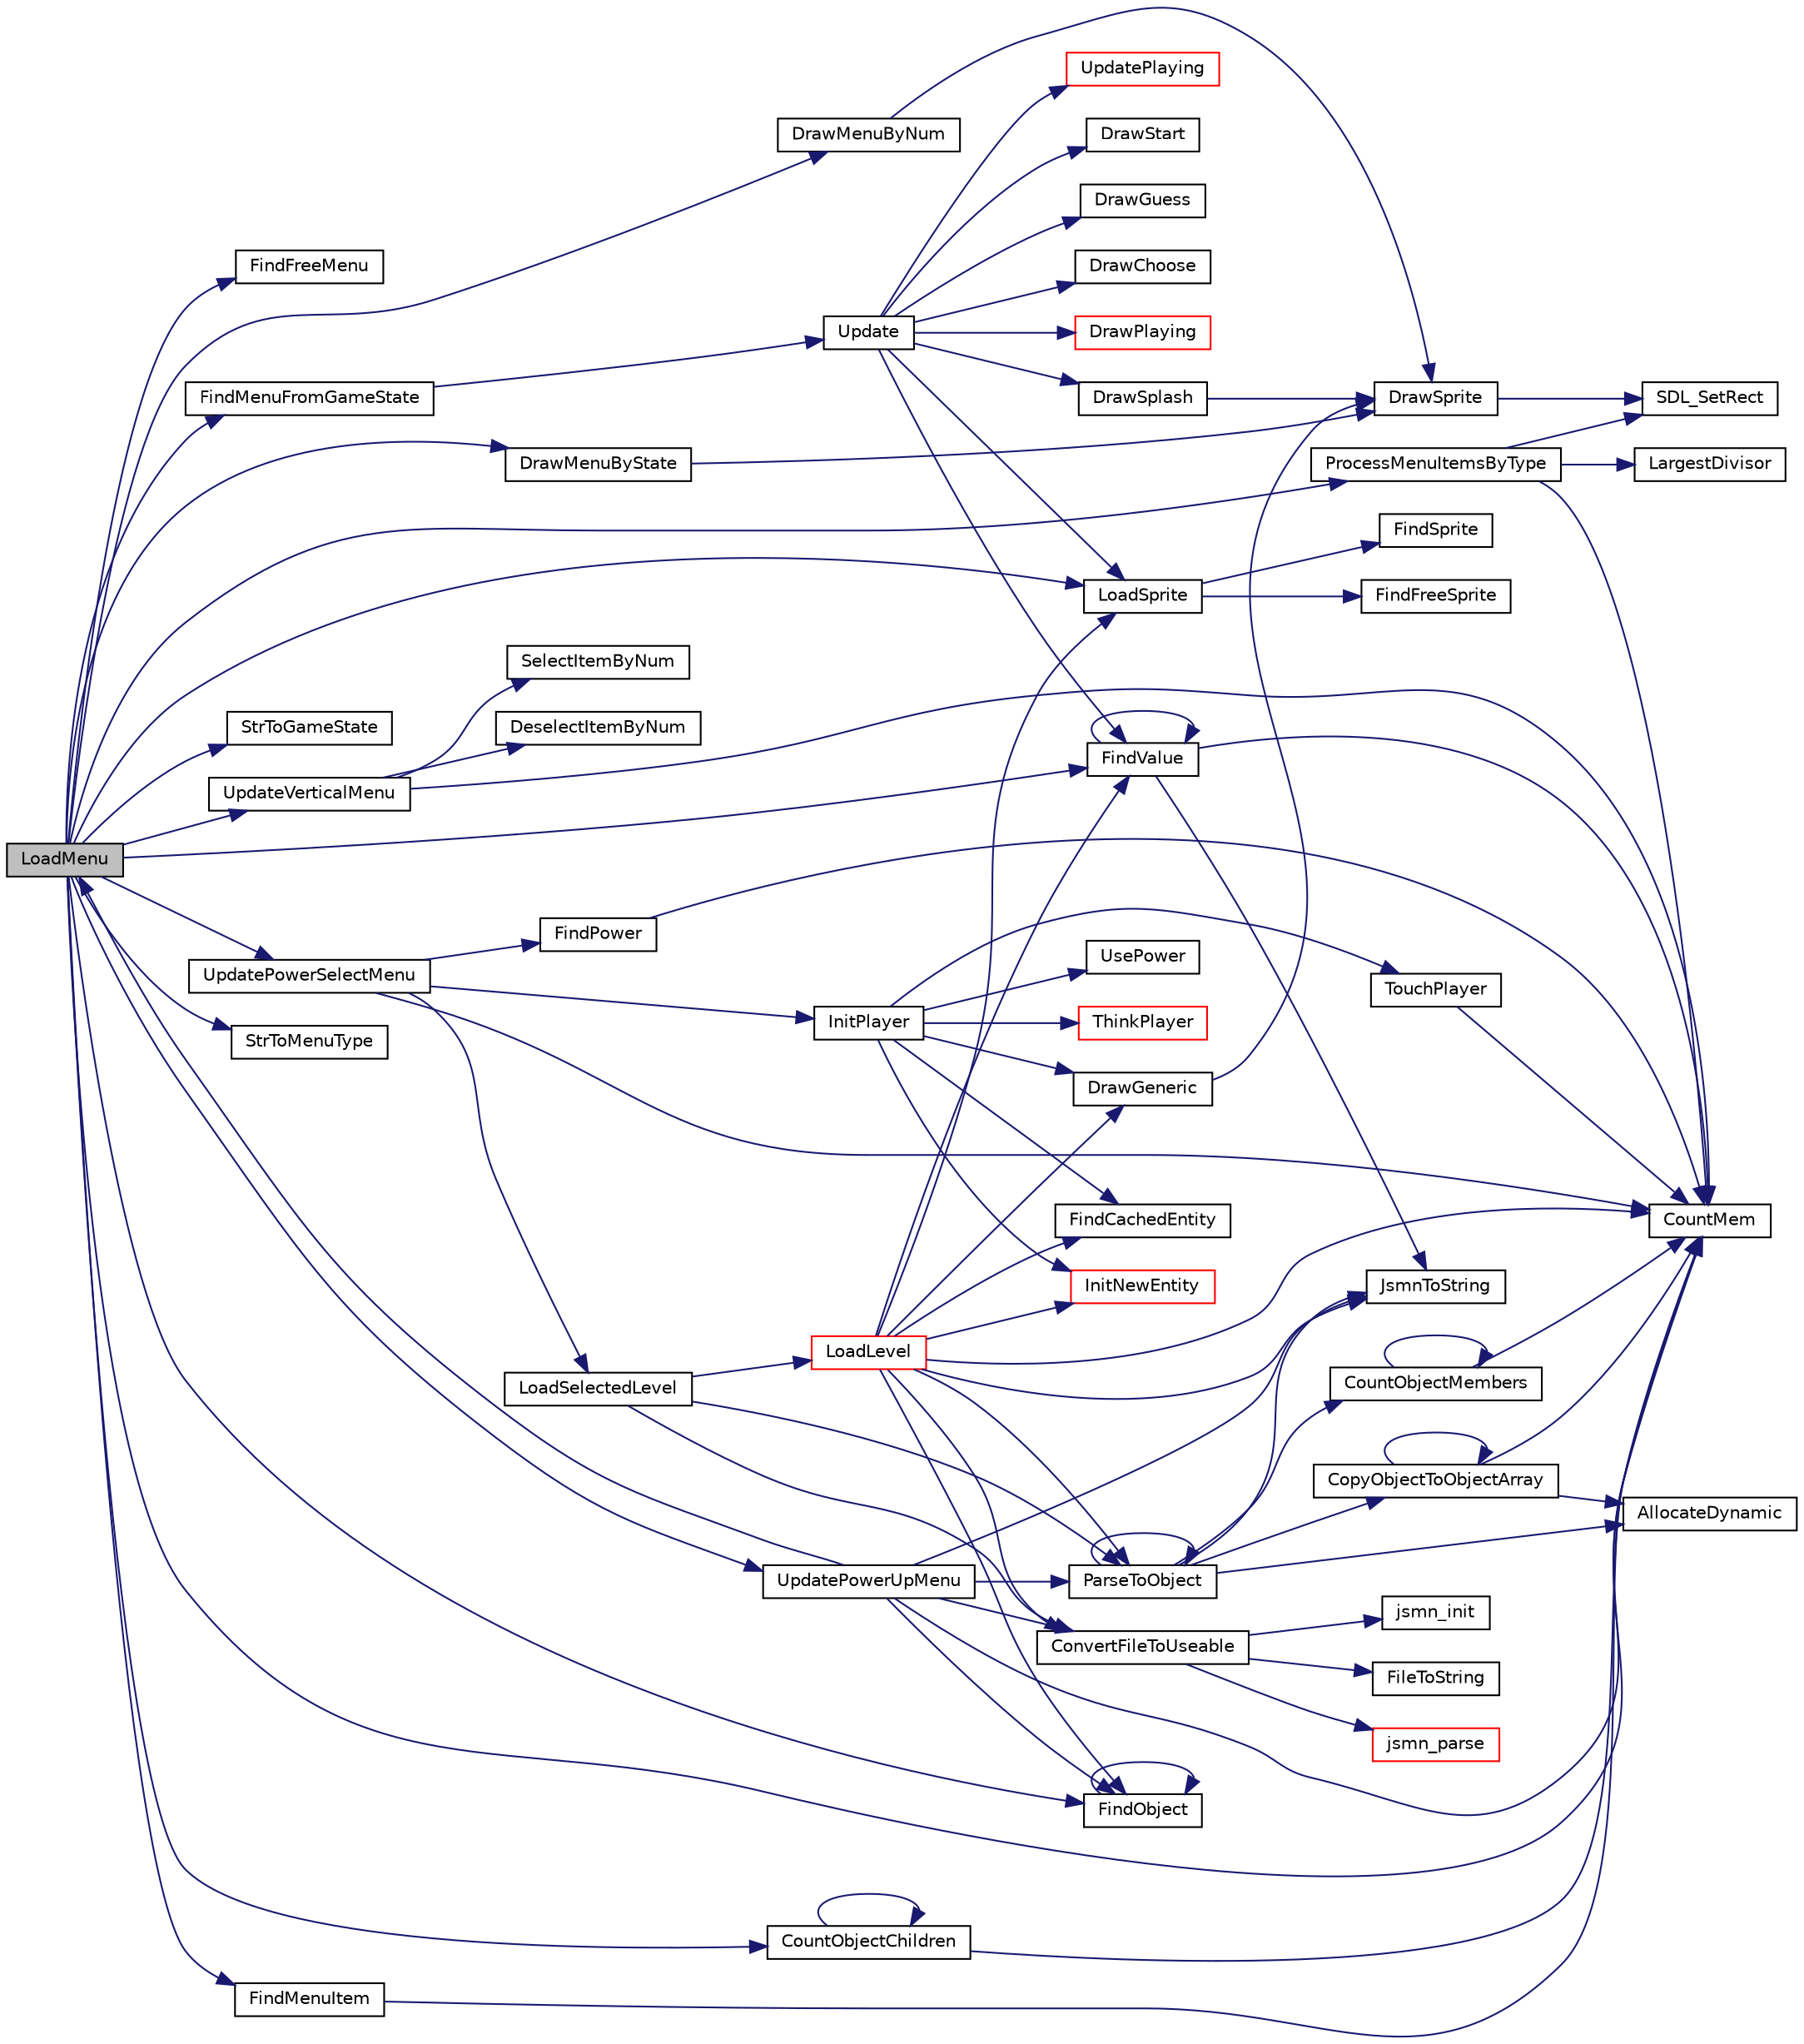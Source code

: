 digraph "LoadMenu"
{
  edge [fontname="Helvetica",fontsize="10",labelfontname="Helvetica",labelfontsize="10"];
  node [fontname="Helvetica",fontsize="10",shape=record];
  rankdir="LR";
  Node1 [label="LoadMenu",height=0.2,width=0.4,color="black", fillcolor="grey75", style="filled", fontcolor="black"];
  Node1 -> Node2 [color="midnightblue",fontsize="10",style="solid",fontname="Helvetica"];
  Node2 [label="FindFreeMenu",height=0.2,width=0.4,color="black", fillcolor="white", style="filled",URL="$menu_8c.html#a7cb8c357e2b15b9a01f236ff19382427"];
  Node1 -> Node3 [color="midnightblue",fontsize="10",style="solid",fontname="Helvetica"];
  Node3 [label="FindObject",height=0.2,width=0.4,color="black", fillcolor="white", style="filled",URL="$parseobject_8c.html#a0d7610fbd167c6f81519e6ab3403e3bd"];
  Node3 -> Node3 [color="midnightblue",fontsize="10",style="solid",fontname="Helvetica"];
  Node1 -> Node4 [color="midnightblue",fontsize="10",style="solid",fontname="Helvetica"];
  Node4 [label="FindValue",height=0.2,width=0.4,color="black", fillcolor="white", style="filled",URL="$mystrings_8c.html#ac183085aec4f8b1867b5737aacb9c37f"];
  Node4 -> Node5 [color="midnightblue",fontsize="10",style="solid",fontname="Helvetica"];
  Node5 [label="CountMem",height=0.2,width=0.4,color="black", fillcolor="white", style="filled",URL="$globals_8h.html#ab5272b6a1f2bf961c7534ec91a243715"];
  Node4 -> Node6 [color="midnightblue",fontsize="10",style="solid",fontname="Helvetica"];
  Node6 [label="JsmnToString",height=0.2,width=0.4,color="black", fillcolor="white", style="filled",URL="$mystrings_8c.html#a78d7d9580e10b30e6409ebfeb29e5cfe"];
  Node4 -> Node4 [color="midnightblue",fontsize="10",style="solid",fontname="Helvetica"];
  Node1 -> Node7 [color="midnightblue",fontsize="10",style="solid",fontname="Helvetica"];
  Node7 [label="LoadSprite",height=0.2,width=0.4,color="black", fillcolor="white", style="filled",URL="$graphics_8c.html#a9ef47fe758affb875f01b07e551513c7"];
  Node7 -> Node8 [color="midnightblue",fontsize="10",style="solid",fontname="Helvetica"];
  Node8 [label="FindSprite",height=0.2,width=0.4,color="black", fillcolor="white", style="filled",URL="$graphics_8c.html#af4c49239d2f0e5306964c66be9553832"];
  Node7 -> Node9 [color="midnightblue",fontsize="10",style="solid",fontname="Helvetica"];
  Node9 [label="FindFreeSprite",height=0.2,width=0.4,color="black", fillcolor="white", style="filled",URL="$graphics_8c.html#a88a59e4cda72f43e47b635ed6c6a9f95"];
  Node1 -> Node10 [color="midnightblue",fontsize="10",style="solid",fontname="Helvetica"];
  Node10 [label="CountObjectChildren",height=0.2,width=0.4,color="black", fillcolor="white", style="filled",URL="$parseobject_8c.html#acaa82337937e66fae84e360325cabdc6"];
  Node10 -> Node5 [color="midnightblue",fontsize="10",style="solid",fontname="Helvetica"];
  Node10 -> Node10 [color="midnightblue",fontsize="10",style="solid",fontname="Helvetica"];
  Node1 -> Node11 [color="midnightblue",fontsize="10",style="solid",fontname="Helvetica"];
  Node11 [label="StrToGameState",height=0.2,width=0.4,color="black", fillcolor="white", style="filled",URL="$globals_8h.html#a295e14f293c2d135e244c6b9f417a447"];
  Node1 -> Node5 [color="midnightblue",fontsize="10",style="solid",fontname="Helvetica"];
  Node1 -> Node12 [color="midnightblue",fontsize="10",style="solid",fontname="Helvetica"];
  Node12 [label="FindMenuFromGameState",height=0.2,width=0.4,color="black", fillcolor="white", style="filled",URL="$menu_8c.html#a9cd9b0277a6a4e88c4c065e0efeb6192"];
  Node12 -> Node13 [color="midnightblue",fontsize="10",style="solid",fontname="Helvetica"];
  Node13 [label="Update",height=0.2,width=0.4,color="black", fillcolor="white", style="filled",URL="$game_8c.html#aec0783b5a136e042adcc47bae4fe5291"];
  Node13 -> Node4 [color="midnightblue",fontsize="10",style="solid",fontname="Helvetica"];
  Node13 -> Node7 [color="midnightblue",fontsize="10",style="solid",fontname="Helvetica"];
  Node13 -> Node14 [color="midnightblue",fontsize="10",style="solid",fontname="Helvetica"];
  Node14 [label="UpdatePlaying",height=0.2,width=0.4,color="red", fillcolor="white", style="filled",URL="$game_8c.html#a3ddcf597916a7185f18d493a51684845"];
  Node13 -> Node15 [color="midnightblue",fontsize="10",style="solid",fontname="Helvetica"];
  Node15 [label="DrawSplash",height=0.2,width=0.4,color="black", fillcolor="white", style="filled",URL="$game_8c.html#addfb0717b9d4923ffd6ca6a879a24d8a"];
  Node15 -> Node16 [color="midnightblue",fontsize="10",style="solid",fontname="Helvetica"];
  Node16 [label="DrawSprite",height=0.2,width=0.4,color="black", fillcolor="white", style="filled",URL="$graphics_8c.html#a17fde33b1d856d825920d633285aec6e"];
  Node16 -> Node17 [color="midnightblue",fontsize="10",style="solid",fontname="Helvetica"];
  Node17 [label="SDL_SetRect",height=0.2,width=0.4,color="black", fillcolor="white", style="filled",URL="$graphics_8c.html#af04a9f3481d89afc13d2e2e0a621fad6"];
  Node13 -> Node18 [color="midnightblue",fontsize="10",style="solid",fontname="Helvetica"];
  Node18 [label="DrawStart",height=0.2,width=0.4,color="black", fillcolor="white", style="filled",URL="$game_8c.html#a649bc00af241211bb527b38ea5100f35"];
  Node13 -> Node19 [color="midnightblue",fontsize="10",style="solid",fontname="Helvetica"];
  Node19 [label="DrawGuess",height=0.2,width=0.4,color="black", fillcolor="white", style="filled",URL="$game_8c.html#a3d1af84dd28675b906294f461ba1eacd"];
  Node13 -> Node20 [color="midnightblue",fontsize="10",style="solid",fontname="Helvetica"];
  Node20 [label="DrawChoose",height=0.2,width=0.4,color="black", fillcolor="white", style="filled",URL="$game_8c.html#aa4fdce6f0033a5f2bfc633e9d5edc55a"];
  Node13 -> Node21 [color="midnightblue",fontsize="10",style="solid",fontname="Helvetica"];
  Node21 [label="DrawPlaying",height=0.2,width=0.4,color="red", fillcolor="white", style="filled",URL="$game_8c.html#a3d331e84879ecaad643c10c9b0a74164"];
  Node1 -> Node22 [color="midnightblue",fontsize="10",style="solid",fontname="Helvetica"];
  Node22 [label="FindMenuItem",height=0.2,width=0.4,color="black", fillcolor="white", style="filled",URL="$menu_8c.html#af50d4e67c36ed63b1b84befc82d8ac8a"];
  Node22 -> Node5 [color="midnightblue",fontsize="10",style="solid",fontname="Helvetica"];
  Node1 -> Node23 [color="midnightblue",fontsize="10",style="solid",fontname="Helvetica"];
  Node23 [label="ProcessMenuItemsByType",height=0.2,width=0.4,color="black", fillcolor="white", style="filled",URL="$menu_8c.html#ac633a4b1666d690b51d887d296c9e3d2"];
  Node23 -> Node5 [color="midnightblue",fontsize="10",style="solid",fontname="Helvetica"];
  Node23 -> Node17 [color="midnightblue",fontsize="10",style="solid",fontname="Helvetica"];
  Node23 -> Node24 [color="midnightblue",fontsize="10",style="solid",fontname="Helvetica"];
  Node24 [label="LargestDivisor",height=0.2,width=0.4,color="black", fillcolor="white", style="filled",URL="$globals_8h.html#a9aa87727325e75d1590d911602eab803"];
  Node1 -> Node25 [color="midnightblue",fontsize="10",style="solid",fontname="Helvetica"];
  Node25 [label="StrToMenuType",height=0.2,width=0.4,color="black", fillcolor="white", style="filled",URL="$menu_8c.html#a7d08e8b15cd91ee8dfc2acfcf9c7ca8d"];
  Node1 -> Node26 [color="midnightblue",fontsize="10",style="solid",fontname="Helvetica"];
  Node26 [label="UpdateVerticalMenu",height=0.2,width=0.4,color="black", fillcolor="white", style="filled",URL="$menu_8c.html#a5db349f6528f6875243365dfb9d9a7f1"];
  Node26 -> Node27 [color="midnightblue",fontsize="10",style="solid",fontname="Helvetica"];
  Node27 [label="DeselectItemByNum",height=0.2,width=0.4,color="black", fillcolor="white", style="filled",URL="$menu_8c.html#a4e4ef9cbfcd4be548e989655712272a1"];
  Node26 -> Node28 [color="midnightblue",fontsize="10",style="solid",fontname="Helvetica"];
  Node28 [label="SelectItemByNum",height=0.2,width=0.4,color="black", fillcolor="white", style="filled",URL="$menu_8c.html#a6d1957abbc96c1fae5a5baee797eb4b8"];
  Node26 -> Node5 [color="midnightblue",fontsize="10",style="solid",fontname="Helvetica"];
  Node1 -> Node29 [color="midnightblue",fontsize="10",style="solid",fontname="Helvetica"];
  Node29 [label="DrawMenuByNum",height=0.2,width=0.4,color="black", fillcolor="white", style="filled",URL="$menu_8c.html#ad2751e2bba6d6da7cf3658079447e629"];
  Node29 -> Node16 [color="midnightblue",fontsize="10",style="solid",fontname="Helvetica"];
  Node1 -> Node30 [color="midnightblue",fontsize="10",style="solid",fontname="Helvetica"];
  Node30 [label="UpdatePowerUpMenu",height=0.2,width=0.4,color="black", fillcolor="white", style="filled",URL="$menu_8c.html#aa9b02df49523b8c264f21ea4022db35c"];
  Node30 -> Node5 [color="midnightblue",fontsize="10",style="solid",fontname="Helvetica"];
  Node30 -> Node3 [color="midnightblue",fontsize="10",style="solid",fontname="Helvetica"];
  Node30 -> Node31 [color="midnightblue",fontsize="10",style="solid",fontname="Helvetica"];
  Node31 [label="ConvertFileToUseable",height=0.2,width=0.4,color="black", fillcolor="white", style="filled",URL="$mystrings_8c.html#a496e2427daae7d276aa1c25bf7173f9b"];
  Node31 -> Node32 [color="midnightblue",fontsize="10",style="solid",fontname="Helvetica"];
  Node32 [label="jsmn_init",height=0.2,width=0.4,color="black", fillcolor="white", style="filled",URL="$jsmn_8c.html#a8d4a8b3ce5c3d600feea38615b5f9aa6"];
  Node31 -> Node33 [color="midnightblue",fontsize="10",style="solid",fontname="Helvetica"];
  Node33 [label="FileToString",height=0.2,width=0.4,color="black", fillcolor="white", style="filled",URL="$mystrings_8c.html#a641da0f4b770922d999f38d2d23b2ed6"];
  Node31 -> Node34 [color="midnightblue",fontsize="10",style="solid",fontname="Helvetica"];
  Node34 [label="jsmn_parse",height=0.2,width=0.4,color="red", fillcolor="white", style="filled",URL="$jsmn_8c.html#a774f985a9750a10c7e88304e30191e03"];
  Node30 -> Node6 [color="midnightblue",fontsize="10",style="solid",fontname="Helvetica"];
  Node30 -> Node35 [color="midnightblue",fontsize="10",style="solid",fontname="Helvetica"];
  Node35 [label="ParseToObject",height=0.2,width=0.4,color="black", fillcolor="white", style="filled",URL="$parseobject_8c.html#abeb996817aa47a5e463a47275c897483"];
  Node35 -> Node35 [color="midnightblue",fontsize="10",style="solid",fontname="Helvetica"];
  Node35 -> Node6 [color="midnightblue",fontsize="10",style="solid",fontname="Helvetica"];
  Node35 -> Node36 [color="midnightblue",fontsize="10",style="solid",fontname="Helvetica"];
  Node36 [label="CopyObjectToObjectArray",height=0.2,width=0.4,color="black", fillcolor="white", style="filled",URL="$parseobject_8c.html#a66550ec5ad5119b002932431e1ce8578"];
  Node36 -> Node5 [color="midnightblue",fontsize="10",style="solid",fontname="Helvetica"];
  Node36 -> Node37 [color="midnightblue",fontsize="10",style="solid",fontname="Helvetica"];
  Node37 [label="AllocateDynamic",height=0.2,width=0.4,color="black", fillcolor="white", style="filled",URL="$globals_8h.html#a2263fb5e65c0597a8e4c35fa0c05e15d"];
  Node36 -> Node36 [color="midnightblue",fontsize="10",style="solid",fontname="Helvetica"];
  Node35 -> Node38 [color="midnightblue",fontsize="10",style="solid",fontname="Helvetica"];
  Node38 [label="CountObjectMembers",height=0.2,width=0.4,color="black", fillcolor="white", style="filled",URL="$parseobject_8c.html#aef0cb86d9b54e11206d154c369cb9a7e"];
  Node38 -> Node5 [color="midnightblue",fontsize="10",style="solid",fontname="Helvetica"];
  Node38 -> Node38 [color="midnightblue",fontsize="10",style="solid",fontname="Helvetica"];
  Node35 -> Node37 [color="midnightblue",fontsize="10",style="solid",fontname="Helvetica"];
  Node30 -> Node1 [color="midnightblue",fontsize="10",style="solid",fontname="Helvetica"];
  Node1 -> Node39 [color="midnightblue",fontsize="10",style="solid",fontname="Helvetica"];
  Node39 [label="DrawMenuByState",height=0.2,width=0.4,color="black", fillcolor="white", style="filled",URL="$menu_8c.html#a07e521149cdeaef92a6ba4c82945f7ca"];
  Node39 -> Node16 [color="midnightblue",fontsize="10",style="solid",fontname="Helvetica"];
  Node1 -> Node40 [color="midnightblue",fontsize="10",style="solid",fontname="Helvetica"];
  Node40 [label="UpdatePowerSelectMenu",height=0.2,width=0.4,color="black", fillcolor="white", style="filled",URL="$menu_8c.html#a5c05034491d908bb3ac48a67be87d300"];
  Node40 -> Node5 [color="midnightblue",fontsize="10",style="solid",fontname="Helvetica"];
  Node40 -> Node41 [color="midnightblue",fontsize="10",style="solid",fontname="Helvetica"];
  Node41 [label="FindPower",height=0.2,width=0.4,color="black", fillcolor="white", style="filled",URL="$parsepowerup_8c.html#a94356a5fdd8b29d6a5fa2b730266275e"];
  Node41 -> Node5 [color="midnightblue",fontsize="10",style="solid",fontname="Helvetica"];
  Node40 -> Node42 [color="midnightblue",fontsize="10",style="solid",fontname="Helvetica"];
  Node42 [label="LoadSelectedLevel",height=0.2,width=0.4,color="black", fillcolor="white", style="filled",URL="$game_8c.html#ae4bccf3c8c8b60d039485212d07c6489"];
  Node42 -> Node31 [color="midnightblue",fontsize="10",style="solid",fontname="Helvetica"];
  Node42 -> Node35 [color="midnightblue",fontsize="10",style="solid",fontname="Helvetica"];
  Node42 -> Node43 [color="midnightblue",fontsize="10",style="solid",fontname="Helvetica"];
  Node43 [label="LoadLevel",height=0.2,width=0.4,color="red", fillcolor="white", style="filled",URL="$parselevel_8c.html#ad9ebda29344f8ab359a5630fadc56489"];
  Node43 -> Node6 [color="midnightblue",fontsize="10",style="solid",fontname="Helvetica"];
  Node43 -> Node7 [color="midnightblue",fontsize="10",style="solid",fontname="Helvetica"];
  Node43 -> Node3 [color="midnightblue",fontsize="10",style="solid",fontname="Helvetica"];
  Node43 -> Node5 [color="midnightblue",fontsize="10",style="solid",fontname="Helvetica"];
  Node43 -> Node4 [color="midnightblue",fontsize="10",style="solid",fontname="Helvetica"];
  Node43 -> Node44 [color="midnightblue",fontsize="10",style="solid",fontname="Helvetica"];
  Node44 [label="FindCachedEntity",height=0.2,width=0.4,color="black", fillcolor="white", style="filled",URL="$entity_8c.html#a018dc9e984dbb58b293f263775b528c6"];
  Node43 -> Node31 [color="midnightblue",fontsize="10",style="solid",fontname="Helvetica"];
  Node43 -> Node35 [color="midnightblue",fontsize="10",style="solid",fontname="Helvetica"];
  Node43 -> Node45 [color="midnightblue",fontsize="10",style="solid",fontname="Helvetica"];
  Node45 [label="InitNewEntity",height=0.2,width=0.4,color="red", fillcolor="white", style="filled",URL="$entity_8c.html#ad5cd21060189ddd8246414069ee01676"];
  Node43 -> Node46 [color="midnightblue",fontsize="10",style="solid",fontname="Helvetica"];
  Node46 [label="DrawGeneric",height=0.2,width=0.4,color="black", fillcolor="white", style="filled",URL="$entity_8c.html#a8572f94d16405fa3b42dd584893852bd"];
  Node46 -> Node16 [color="midnightblue",fontsize="10",style="solid",fontname="Helvetica"];
  Node40 -> Node47 [color="midnightblue",fontsize="10",style="solid",fontname="Helvetica"];
  Node47 [label="InitPlayer",height=0.2,width=0.4,color="black", fillcolor="white", style="filled",URL="$player_8c.html#ab1e3218036977e006ae6fd1f66c16ae4"];
  Node47 -> Node45 [color="midnightblue",fontsize="10",style="solid",fontname="Helvetica"];
  Node47 -> Node44 [color="midnightblue",fontsize="10",style="solid",fontname="Helvetica"];
  Node47 -> Node46 [color="midnightblue",fontsize="10",style="solid",fontname="Helvetica"];
  Node47 -> Node48 [color="midnightblue",fontsize="10",style="solid",fontname="Helvetica"];
  Node48 [label="ThinkPlayer",height=0.2,width=0.4,color="red", fillcolor="white", style="filled",URL="$entity_8c.html#ae11597dd27ad4ab341e8c1ebf07c15f8"];
  Node47 -> Node49 [color="midnightblue",fontsize="10",style="solid",fontname="Helvetica"];
  Node49 [label="TouchPlayer",height=0.2,width=0.4,color="black", fillcolor="white", style="filled",URL="$entity_8c.html#a0090f3a150bf7833709c04eba953c6e2"];
  Node49 -> Node5 [color="midnightblue",fontsize="10",style="solid",fontname="Helvetica"];
  Node47 -> Node50 [color="midnightblue",fontsize="10",style="solid",fontname="Helvetica"];
  Node50 [label="UsePower",height=0.2,width=0.4,color="black", fillcolor="white", style="filled",URL="$parsepowerup_8c.html#a283d180401ea1bf0ee68755d094b275a"];
}
